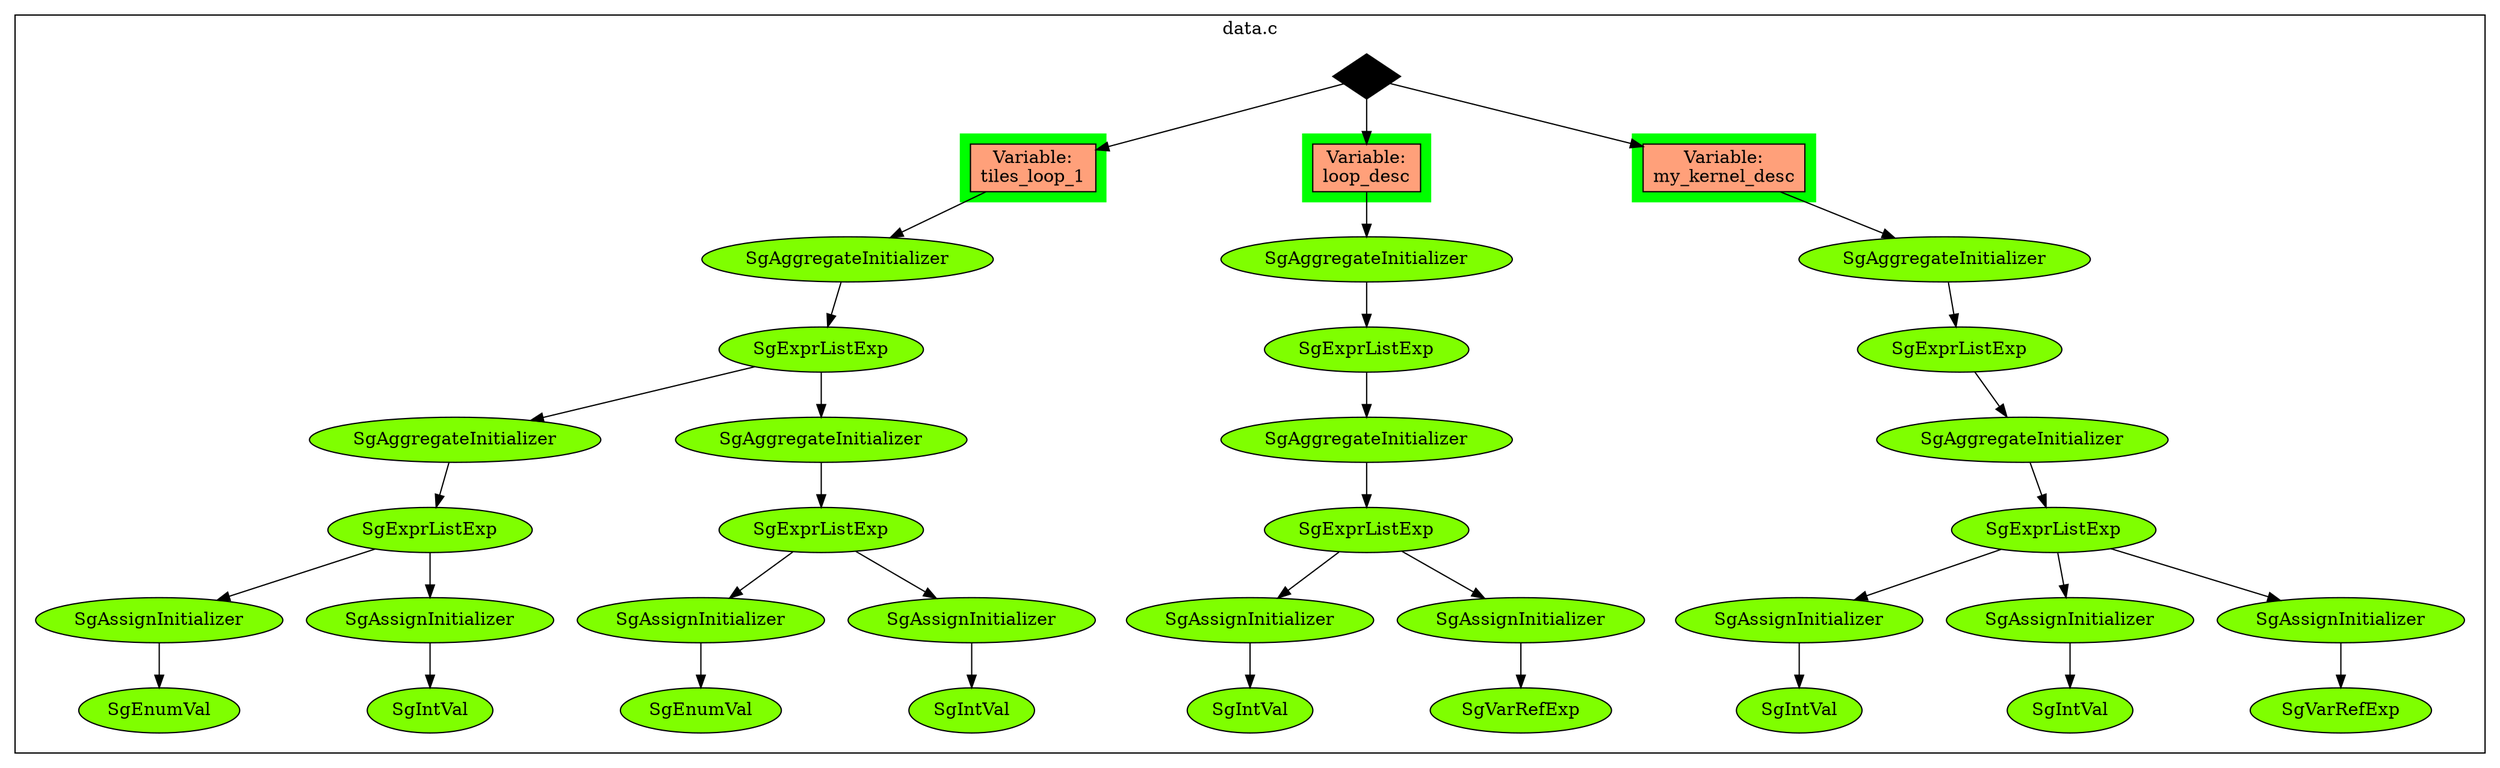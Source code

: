 digraph graph_api_0x834710 {
  label="";
  color=black;
  subgraph cluster_file_0x2ba3062e3568_0x830bf0 {
    label="data.c";
    color=black;
    node_0x2ba3062e3568 [label="", shape=diamond, color="black", style=filled, fillcolor=black];
    subgraph cluster_expr_0xa24d90_0x832080 {
      label="";
      color=white;
      node_0x2ba3066a0290 [label="SgEnumVal", shape=oval, color="black", style=filled, fillcolor=chartreuse1];
      node_0x9231b0 [label="SgAssignInitializer", shape=oval, color="black", style=filled, fillcolor=chartreuse1];
      node_0x9d4bf0 [label="SgIntVal", shape=oval, color="black", style=filled, fillcolor=chartreuse1];
      node_0x923218 [label="SgAssignInitializer", shape=oval, color="black", style=filled, fillcolor=chartreuse1];
      node_0x9ee1d8 [label="SgExprListExp", shape=oval, color="black", style=filled, fillcolor=chartreuse1];
      node_0xa24c90 [label="SgAggregateInitializer", shape=oval, color="black", style=filled, fillcolor=chartreuse1];
      node_0x2ba3066a03d0 [label="SgEnumVal", shape=oval, color="black", style=filled, fillcolor=chartreuse1];
      node_0x923280 [label="SgAssignInitializer", shape=oval, color="black", style=filled, fillcolor=chartreuse1];
      node_0x9d4c58 [label="SgIntVal", shape=oval, color="black", style=filled, fillcolor=chartreuse1];
      node_0x9232e8 [label="SgAssignInitializer", shape=oval, color="black", style=filled, fillcolor=chartreuse1];
      node_0x9ee240 [label="SgExprListExp", shape=oval, color="black", style=filled, fillcolor=chartreuse1];
      node_0xa24d10 [label="SgAggregateInitializer", shape=oval, color="black", style=filled, fillcolor=chartreuse1];
      node_0x9ee170 [label="SgExprListExp", shape=oval, color="black", style=filled, fillcolor=chartreuse1];
      node_0xa24d90 [label="SgAggregateInitializer", shape=oval, color="black", style=filled, fillcolor=chartreuse1];
    }
    subgraph cluster_expr_0xa24e90_0x740630 {
      label="";
      color=white;
      node_0x9d4d28 [label="SgIntVal", shape=oval, color="black", style=filled, fillcolor=chartreuse1];
      node_0x923350 [label="SgAssignInitializer", shape=oval, color="black", style=filled, fillcolor=chartreuse1];
      node_0xa440a0 [label="SgVarRefExp", shape=oval, color="black", style=filled, fillcolor=chartreuse1];
      node_0x9233b8 [label="SgAssignInitializer", shape=oval, color="black", style=filled, fillcolor=chartreuse1];
      node_0x9ee310 [label="SgExprListExp", shape=oval, color="black", style=filled, fillcolor=chartreuse1];
      node_0xa24e10 [label="SgAggregateInitializer", shape=oval, color="black", style=filled, fillcolor=chartreuse1];
      node_0x9ee2a8 [label="SgExprListExp", shape=oval, color="black", style=filled, fillcolor=chartreuse1];
      node_0xa24e90 [label="SgAggregateInitializer", shape=oval, color="black", style=filled, fillcolor=chartreuse1];
    }
    subgraph cluster_expr_0xa24f90_0x832b60 {
      label="";
      color=white;
      node_0x9d4d90 [label="SgIntVal", shape=oval, color="black", style=filled, fillcolor=chartreuse1];
      node_0x923420 [label="SgAssignInitializer", shape=oval, color="black", style=filled, fillcolor=chartreuse1];
      node_0x9d4df8 [label="SgIntVal", shape=oval, color="black", style=filled, fillcolor=chartreuse1];
      node_0x923488 [label="SgAssignInitializer", shape=oval, color="black", style=filled, fillcolor=chartreuse1];
      node_0xa44170 [label="SgVarRefExp", shape=oval, color="black", style=filled, fillcolor=chartreuse1];
      node_0x9234f0 [label="SgAssignInitializer", shape=oval, color="black", style=filled, fillcolor=chartreuse1];
      node_0x9ee3e0 [label="SgExprListExp", shape=oval, color="black", style=filled, fillcolor=chartreuse1];
      node_0xa24f10 [label="SgAggregateInitializer", shape=oval, color="black", style=filled, fillcolor=chartreuse1];
      node_0x9ee378 [label="SgExprListExp", shape=oval, color="black", style=filled, fillcolor=chartreuse1];
      node_0xa24f90 [label="SgAggregateInitializer", shape=oval, color="black", style=filled, fillcolor=chartreuse1];
    }
    subgraph cluster_var_0x2ba3063f5210_0x73c160 {
      label="";
      style=filled;
      color=green;
      node_0x2ba3063f5210 [label="Variable:\ntiles_loop_1", shape=box, color="black", style=filled, fillcolor=lightsalmon];
    }
    subgraph cluster_var_0x2ba3063f5350_0x832720 {
      label="";
      style=filled;
      color=green;
      node_0x2ba3063f5350 [label="Variable:\nloop_desc", shape=box, color="black", style=filled, fillcolor=lightsalmon];
    }
    subgraph cluster_var_0x2ba3063f5490_0x82e2c0 {
      label="";
      style=filled;
      color=green;
      node_0x2ba3063f5490 [label="Variable:\nmy_kernel_desc", shape=box, color="black", style=filled, fillcolor=lightsalmon];
    }
  }
  node_0x9231b0 -> node_0x2ba3066a0290 [label="", color="black", constraint="true"];
  node_0x923218 -> node_0x9d4bf0 [label="", color="black", constraint="true"];
  node_0x923280 -> node_0x2ba3066a03d0 [label="", color="black", constraint="true"];
  node_0x9232e8 -> node_0x9d4c58 [label="", color="black", constraint="true"];
  node_0x923350 -> node_0x9d4d28 [label="", color="black", constraint="true"];
  node_0x9233b8 -> node_0xa440a0 [label="", color="black", constraint="true"];
  node_0x923420 -> node_0x9d4d90 [label="", color="black", constraint="true"];
  node_0x923488 -> node_0x9d4df8 [label="", color="black", constraint="true"];
  node_0x9234f0 -> node_0xa44170 [label="", color="black", constraint="true"];
  node_0x9ee170 -> node_0xa24c90 [label="", color="black", constraint="true"];
  node_0x9ee170 -> node_0xa24d10 [label="", color="black", constraint="true"];
  node_0x9ee1d8 -> node_0x9231b0 [label="", color="black", constraint="true"];
  node_0x9ee1d8 -> node_0x923218 [label="", color="black", constraint="true"];
  node_0x9ee240 -> node_0x923280 [label="", color="black", constraint="true"];
  node_0x9ee240 -> node_0x9232e8 [label="", color="black", constraint="true"];
  node_0x9ee2a8 -> node_0xa24e10 [label="", color="black", constraint="true"];
  node_0x9ee310 -> node_0x923350 [label="", color="black", constraint="true"];
  node_0x9ee310 -> node_0x9233b8 [label="", color="black", constraint="true"];
  node_0x9ee378 -> node_0xa24f10 [label="", color="black", constraint="true"];
  node_0x9ee3e0 -> node_0x923420 [label="", color="black", constraint="true"];
  node_0x9ee3e0 -> node_0x923488 [label="", color="black", constraint="true"];
  node_0x9ee3e0 -> node_0x9234f0 [label="", color="black", constraint="true"];
  node_0xa24c90 -> node_0x9ee1d8 [label="", color="black", constraint="true"];
  node_0xa24d10 -> node_0x9ee240 [label="", color="black", constraint="true"];
  node_0xa24d90 -> node_0x9ee170 [label="", color="black", constraint="true"];
  node_0xa24e10 -> node_0x9ee310 [label="", color="black", constraint="true"];
  node_0xa24e90 -> node_0x9ee2a8 [label="", color="black", constraint="true"];
  node_0xa24f10 -> node_0x9ee3e0 [label="", color="black", constraint="true"];
  node_0xa24f90 -> node_0x9ee378 [label="", color="black", constraint="true"];
  node_0x2ba3062e3568 -> node_0x2ba3063f5210 [label="", color="black", constraint="true"];
  node_0x2ba3062e3568 -> node_0x2ba3063f5350 [label="", color="black", constraint="true"];
  node_0x2ba3062e3568 -> node_0x2ba3063f5490 [label="", color="black", constraint="true"];
  node_0x2ba3063f5210 -> node_0xa24d90 [label="", color="black", constraint="true"];
  node_0x2ba3063f5350 -> node_0xa24e90 [label="", color="black", constraint="true"];
  node_0x2ba3063f5490 -> node_0xa24f90 [label="", color="black", constraint="true"];
}
